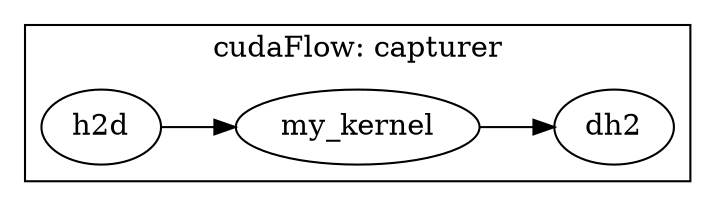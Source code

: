 digraph cudaFlowCapturer {
  rankdir="LR";
  subgraph cluster_capturer{
    label="cudaFlow: capturer"
    h2d -> my_kernel;
    my_kernel -> dh2;
  }
}
